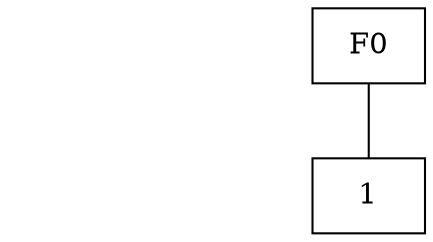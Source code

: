 digraph "DD" {
size = "7.5,10"
center = true;
edge [dir = none];
{ node [shape = plaintext];
  edge [style = invis];
  "CONST NODES" [style = invis];
"CONST NODES"; 
}
{ rank = same; node [shape = box]; edge [style = invis];
"F0"; }
{ rank = same; "CONST NODES";
{ node [shape = box]; "(nil)";
}
}
"F0" -> "(nil)" [style = solid];
"(nil)" [label = "1"];
}

